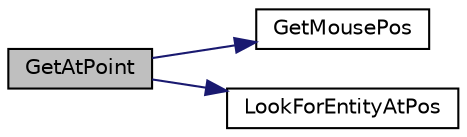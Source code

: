 digraph "GetAtPoint"
{
  edge [fontname="Helvetica",fontsize="10",labelfontname="Helvetica",labelfontsize="10"];
  node [fontname="Helvetica",fontsize="10",shape=record];
  rankdir="LR";
  Node1 [label="GetAtPoint",height=0.2,width=0.4,color="black", fillcolor="grey75", style="filled", fontcolor="black"];
  Node1 -> Node2 [color="midnightblue",fontsize="10",style="solid",fontname="Helvetica"];
  Node2 [label="GetMousePos",height=0.2,width=0.4,color="black", fillcolor="white", style="filled",URL="$parsefunction_8c.html#a9f48ba431a0a1cfb77ac410398303773"];
  Node1 -> Node3 [color="midnightblue",fontsize="10",style="solid",fontname="Helvetica"];
  Node3 [label="LookForEntityAtPos",height=0.2,width=0.4,color="black", fillcolor="white", style="filled",URL="$entity_8c.html#a69811b56fbaa2dfc61154fb027632ea8"];
}
